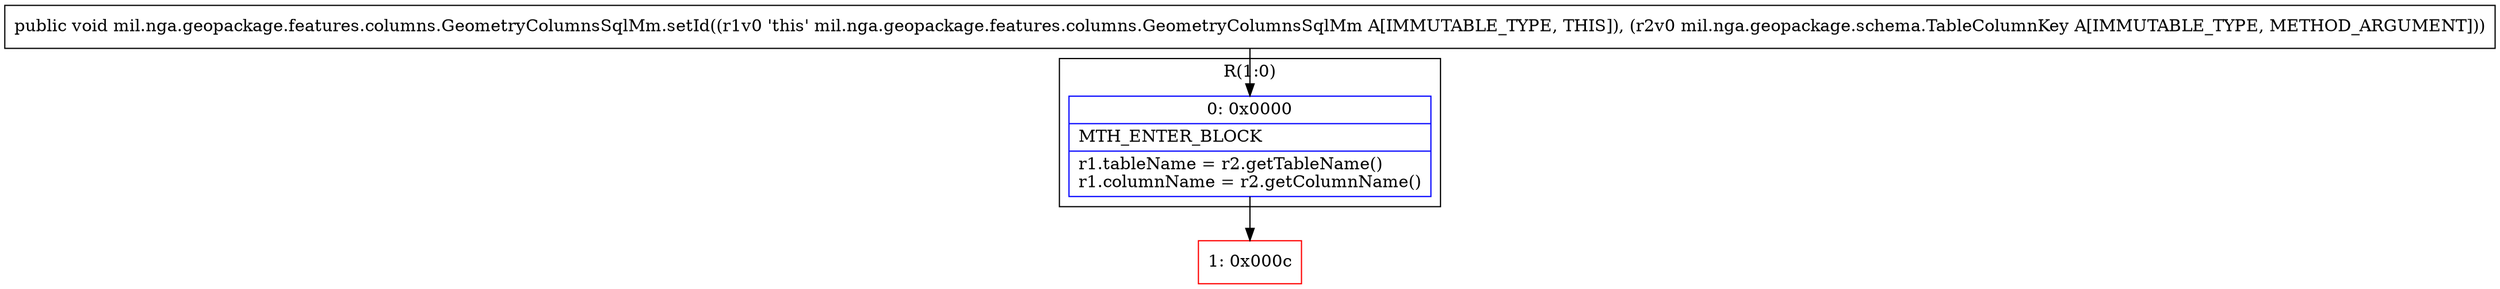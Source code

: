digraph "CFG formil.nga.geopackage.features.columns.GeometryColumnsSqlMm.setId(Lmil\/nga\/geopackage\/schema\/TableColumnKey;)V" {
subgraph cluster_Region_1359337386 {
label = "R(1:0)";
node [shape=record,color=blue];
Node_0 [shape=record,label="{0\:\ 0x0000|MTH_ENTER_BLOCK\l|r1.tableName = r2.getTableName()\lr1.columnName = r2.getColumnName()\l}"];
}
Node_1 [shape=record,color=red,label="{1\:\ 0x000c}"];
MethodNode[shape=record,label="{public void mil.nga.geopackage.features.columns.GeometryColumnsSqlMm.setId((r1v0 'this' mil.nga.geopackage.features.columns.GeometryColumnsSqlMm A[IMMUTABLE_TYPE, THIS]), (r2v0 mil.nga.geopackage.schema.TableColumnKey A[IMMUTABLE_TYPE, METHOD_ARGUMENT])) }"];
MethodNode -> Node_0;
Node_0 -> Node_1;
}

